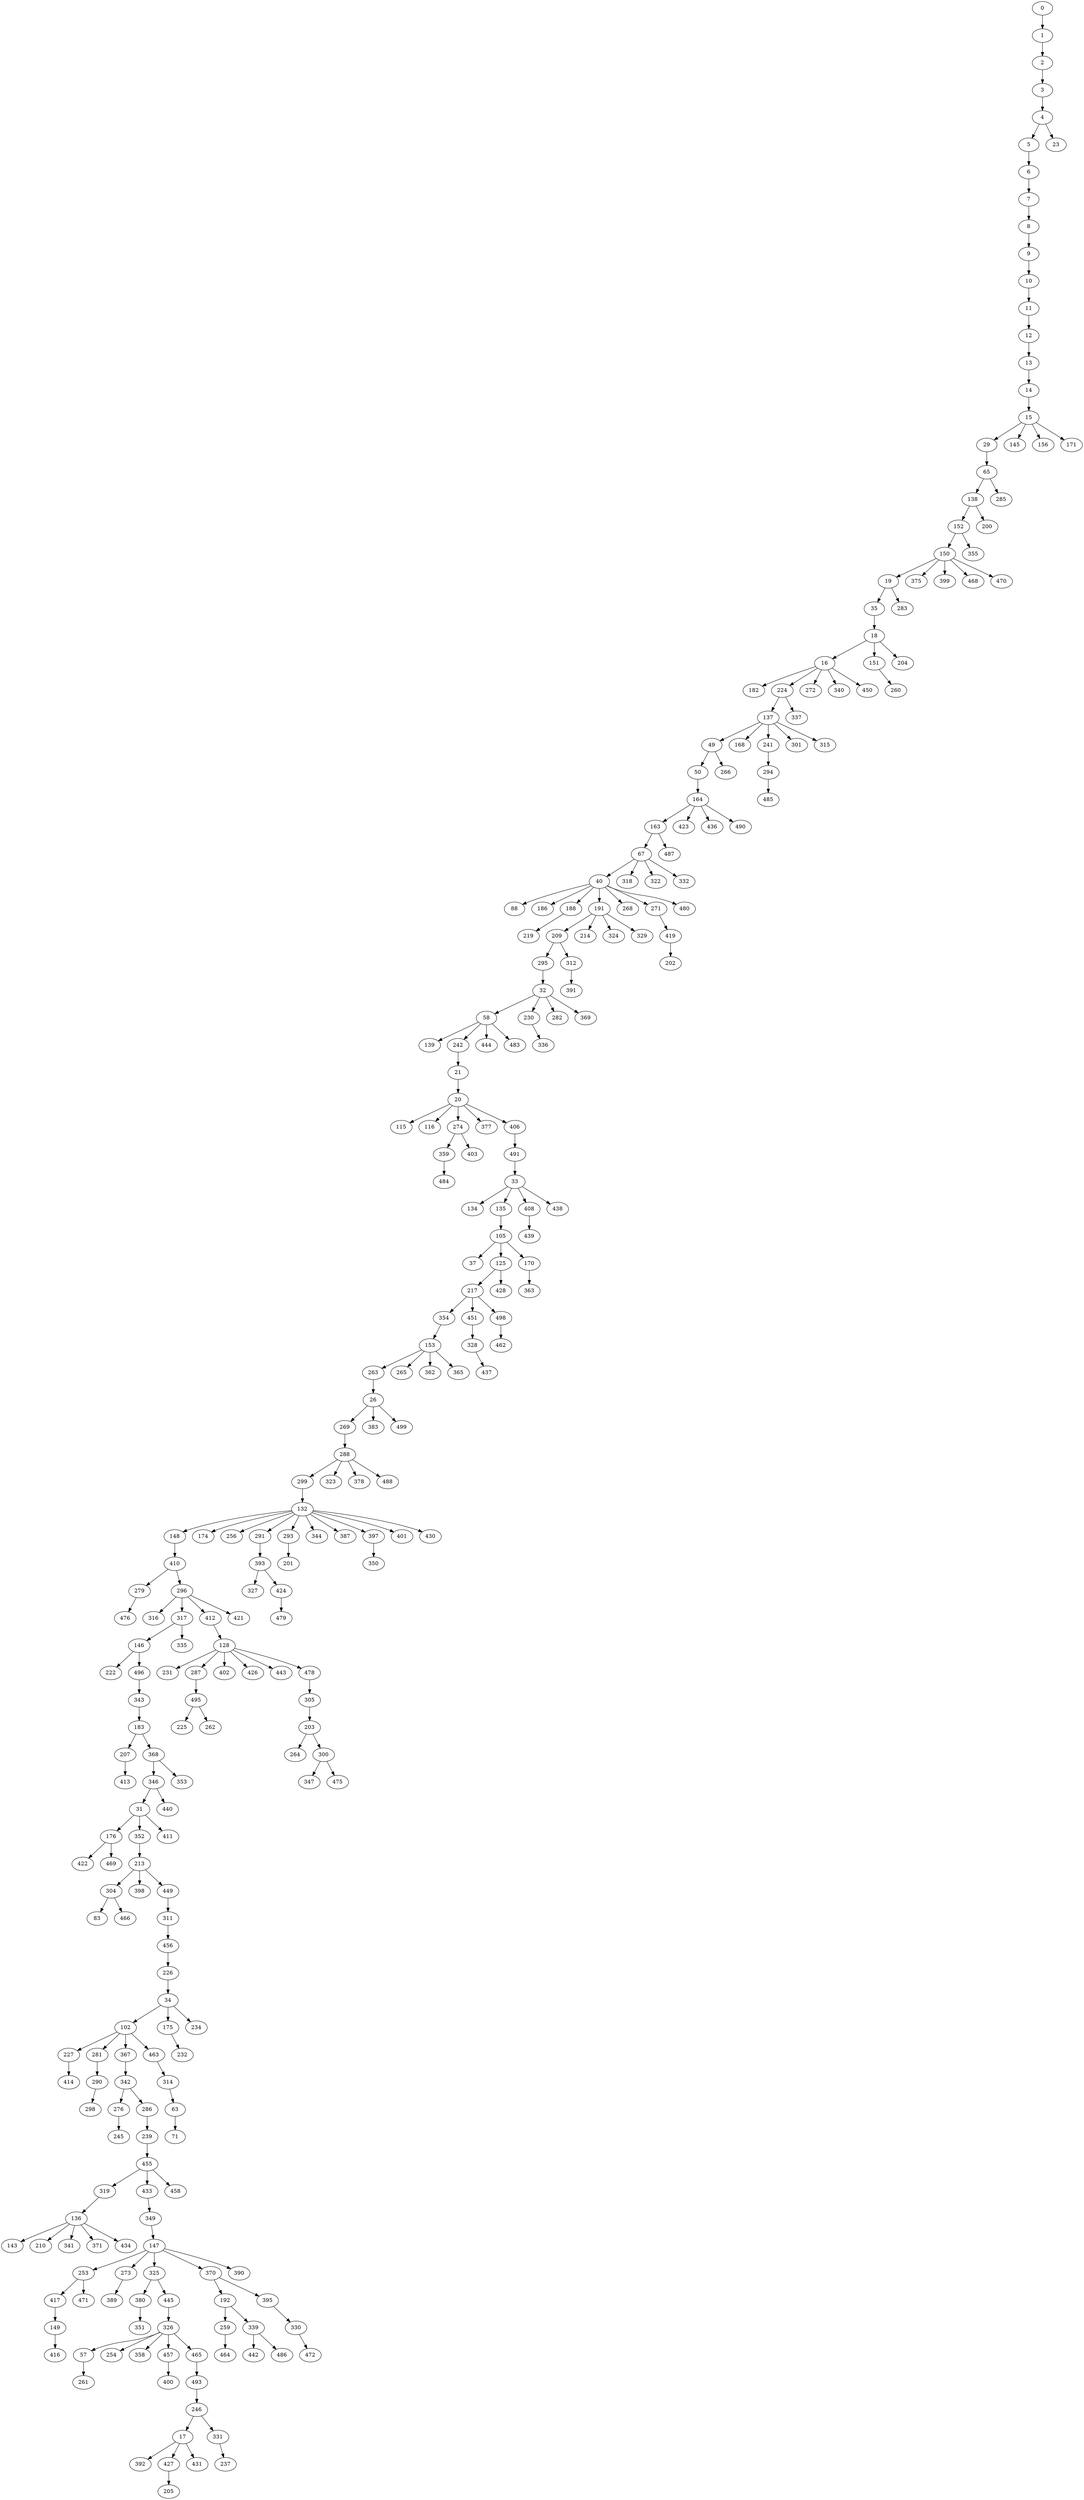 digraph {
	0 [label=0]
	1 [label=1]
	2 [label=2]
	3 [label=3]
	4 [label=4]
	5 [label=5]
	6 [label=6]
	7 [label=7]
	8 [label=8]
	9 [label=9]
	10 [label=10]
	11 [label=11]
	12 [label=12]
	13 [label=13]
	14 [label=14]
	15 [label=15]
	29 [label=29]
	65 [label=65]
	138 [label=138]
	152 [label=152]
	150 [label=150]
	19 [label=19]
	35 [label=35]
	18 [label=18]
	16 [label=16]
	182 [label=182]
	224 [label=224]
	137 [label=137]
	49 [label=49]
	50 [label=50]
	164 [label=164]
	163 [label=163]
	67 [label=67]
	40 [label=40]
	88 [label=88]
	186 [label=186]
	188 [label=188]
	219 [label=219]
	191 [label=191]
	209 [label=209]
	295 [label=295]
	32 [label=32]
	58 [label=58]
	139 [label=139]
	242 [label=242]
	21 [label=21]
	20 [label=20]
	115 [label=115]
	116 [label=116]
	274 [label=274]
	359 [label=359]
	484 [label=484]
	403 [label=403]
	377 [label=377]
	406 [label=406]
	491 [label=491]
	33 [label=33]
	134 [label=134]
	135 [label=135]
	105 [label=105]
	37 [label=37]
	125 [label=125]
	217 [label=217]
	354 [label=354]
	153 [label=153]
	263 [label=263]
	26 [label=26]
	269 [label=269]
	288 [label=288]
	299 [label=299]
	132 [label=132]
	148 [label=148]
	410 [label=410]
	279 [label=279]
	476 [label=476]
	296 [label=296]
	316 [label=316]
	317 [label=317]
	146 [label=146]
	222 [label=222]
	496 [label=496]
	343 [label=343]
	183 [label=183]
	207 [label=207]
	413 [label=413]
	368 [label=368]
	346 [label=346]
	31 [label=31]
	176 [label=176]
	422 [label=422]
	469 [label=469]
	352 [label=352]
	213 [label=213]
	304 [label=304]
	83 [label=83]
	466 [label=466]
	398 [label=398]
	449 [label=449]
	311 [label=311]
	456 [label=456]
	226 [label=226]
	34 [label=34]
	102 [label=102]
	227 [label=227]
	414 [label=414]
	281 [label=281]
	290 [label=290]
	298 [label=298]
	367 [label=367]
	342 [label=342]
	276 [label=276]
	245 [label=245]
	286 [label=286]
	239 [label=239]
	455 [label=455]
	319 [label=319]
	136 [label=136]
	143 [label=143]
	210 [label=210]
	341 [label=341]
	371 [label=371]
	434 [label=434]
	433 [label=433]
	349 [label=349]
	147 [label=147]
	253 [label=253]
	417 [label=417]
	149 [label=149]
	416 [label=416]
	471 [label=471]
	273 [label=273]
	389 [label=389]
	325 [label=325]
	380 [label=380]
	351 [label=351]
	445 [label=445]
	326 [label=326]
	57 [label=57]
	261 [label=261]
	254 [label=254]
	358 [label=358]
	457 [label=457]
	400 [label=400]
	465 [label=465]
	493 [label=493]
	246 [label=246]
	17 [label=17]
	392 [label=392]
	427 [label=427]
	205 [label=205]
	431 [label=431]
	331 [label=331]
	237 [label=237]
	370 [label=370]
	192 [label=192]
	259 [label=259]
	464 [label=464]
	339 [label=339]
	442 [label=442]
	486 [label=486]
	395 [label=395]
	330 [label=330]
	472 [label=472]
	390 [label=390]
	458 [label=458]
	463 [label=463]
	314 [label=314]
	63 [label=63]
	71 [label=71]
	175 [label=175]
	232 [label=232]
	234 [label=234]
	411 [label=411]
	440 [label=440]
	353 [label=353]
	335 [label=335]
	412 [label=412]
	128 [label=128]
	231 [label=231]
	287 [label=287]
	495 [label=495]
	225 [label=225]
	262 [label=262]
	402 [label=402]
	426 [label=426]
	443 [label=443]
	478 [label=478]
	305 [label=305]
	203 [label=203]
	264 [label=264]
	300 [label=300]
	347 [label=347]
	475 [label=475]
	421 [label=421]
	174 [label=174]
	256 [label=256]
	291 [label=291]
	393 [label=393]
	327 [label=327]
	424 [label=424]
	479 [label=479]
	293 [label=293]
	201 [label=201]
	344 [label=344]
	387 [label=387]
	397 [label=397]
	350 [label=350]
	401 [label=401]
	430 [label=430]
	323 [label=323]
	378 [label=378]
	488 [label=488]
	383 [label=383]
	499 [label=499]
	265 [label=265]
	362 [label=362]
	365 [label=365]
	451 [label=451]
	328 [label=328]
	437 [label=437]
	498 [label=498]
	462 [label=462]
	428 [label=428]
	170 [label=170]
	363 [label=363]
	408 [label=408]
	439 [label=439]
	438 [label=438]
	444 [label=444]
	483 [label=483]
	230 [label=230]
	336 [label=336]
	282 [label=282]
	369 [label=369]
	312 [label=312]
	391 [label=391]
	214 [label=214]
	324 [label=324]
	329 [label=329]
	268 [label=268]
	271 [label=271]
	419 [label=419]
	202 [label=202]
	480 [label=480]
	318 [label=318]
	322 [label=322]
	332 [label=332]
	487 [label=487]
	423 [label=423]
	436 [label=436]
	490 [label=490]
	266 [label=266]
	168 [label=168]
	241 [label=241]
	294 [label=294]
	485 [label=485]
	301 [label=301]
	315 [label=315]
	337 [label=337]
	272 [label=272]
	340 [label=340]
	450 [label=450]
	151 [label=151]
	260 [label=260]
	204 [label=204]
	283 [label=283]
	375 [label=375]
	399 [label=399]
	468 [label=468]
	470 [label=470]
	355 [label=355]
	200 [label=200]
	285 [label=285]
	145 [label=145]
	156 [label=156]
	171 [label=171]
	23 [label=23]
	0 -> 1
	1 -> 2
	2 -> 3
	3 -> 4
	4 -> 5
	5 -> 6
	6 -> 7
	7 -> 8
	8 -> 9
	9 -> 10
	10 -> 11
	11 -> 12
	12 -> 13
	13 -> 14
	14 -> 15
	15 -> 29
	29 -> 65
	65 -> 138
	138 -> 152
	152 -> 150
	150 -> 19
	19 -> 35
	35 -> 18
	18 -> 16
	16 -> 182
	16 -> 224
	224 -> 137
	137 -> 49
	49 -> 50
	50 -> 164
	164 -> 163
	163 -> 67
	67 -> 40
	40 -> 88
	40 -> 186
	40 -> 188
	188 -> 219
	40 -> 191
	191 -> 209
	209 -> 295
	295 -> 32
	32 -> 58
	58 -> 139
	58 -> 242
	242 -> 21
	21 -> 20
	20 -> 115
	20 -> 116
	20 -> 274
	274 -> 359
	359 -> 484
	274 -> 403
	20 -> 377
	20 -> 406
	406 -> 491
	491 -> 33
	33 -> 134
	33 -> 135
	135 -> 105
	105 -> 37
	105 -> 125
	125 -> 217
	217 -> 354
	354 -> 153
	153 -> 263
	263 -> 26
	26 -> 269
	269 -> 288
	288 -> 299
	299 -> 132
	132 -> 148
	148 -> 410
	410 -> 279
	279 -> 476
	410 -> 296
	296 -> 316
	296 -> 317
	317 -> 146
	146 -> 222
	146 -> 496
	496 -> 343
	343 -> 183
	183 -> 207
	207 -> 413
	183 -> 368
	368 -> 346
	346 -> 31
	31 -> 176
	176 -> 422
	176 -> 469
	31 -> 352
	352 -> 213
	213 -> 304
	304 -> 83
	304 -> 466
	213 -> 398
	213 -> 449
	449 -> 311
	311 -> 456
	456 -> 226
	226 -> 34
	34 -> 102
	102 -> 227
	227 -> 414
	102 -> 281
	281 -> 290
	290 -> 298
	102 -> 367
	367 -> 342
	342 -> 276
	276 -> 245
	342 -> 286
	286 -> 239
	239 -> 455
	455 -> 319
	319 -> 136
	136 -> 143
	136 -> 210
	136 -> 341
	136 -> 371
	136 -> 434
	455 -> 433
	433 -> 349
	349 -> 147
	147 -> 253
	253 -> 417
	417 -> 149
	149 -> 416
	253 -> 471
	147 -> 273
	273 -> 389
	147 -> 325
	325 -> 380
	380 -> 351
	325 -> 445
	445 -> 326
	326 -> 57
	57 -> 261
	326 -> 254
	326 -> 358
	326 -> 457
	457 -> 400
	326 -> 465
	465 -> 493
	493 -> 246
	246 -> 17
	17 -> 392
	17 -> 427
	427 -> 205
	17 -> 431
	246 -> 331
	331 -> 237
	147 -> 370
	370 -> 192
	192 -> 259
	259 -> 464
	192 -> 339
	339 -> 442
	339 -> 486
	370 -> 395
	395 -> 330
	330 -> 472
	147 -> 390
	455 -> 458
	102 -> 463
	463 -> 314
	314 -> 63
	63 -> 71
	34 -> 175
	175 -> 232
	34 -> 234
	31 -> 411
	346 -> 440
	368 -> 353
	317 -> 335
	296 -> 412
	412 -> 128
	128 -> 231
	128 -> 287
	287 -> 495
	495 -> 225
	495 -> 262
	128 -> 402
	128 -> 426
	128 -> 443
	128 -> 478
	478 -> 305
	305 -> 203
	203 -> 264
	203 -> 300
	300 -> 347
	300 -> 475
	296 -> 421
	132 -> 174
	132 -> 256
	132 -> 291
	291 -> 393
	393 -> 327
	393 -> 424
	424 -> 479
	132 -> 293
	293 -> 201
	132 -> 344
	132 -> 387
	132 -> 397
	397 -> 350
	132 -> 401
	132 -> 430
	288 -> 323
	288 -> 378
	288 -> 488
	26 -> 383
	26 -> 499
	153 -> 265
	153 -> 362
	153 -> 365
	217 -> 451
	451 -> 328
	328 -> 437
	217 -> 498
	498 -> 462
	125 -> 428
	105 -> 170
	170 -> 363
	33 -> 408
	408 -> 439
	33 -> 438
	58 -> 444
	58 -> 483
	32 -> 230
	230 -> 336
	32 -> 282
	32 -> 369
	209 -> 312
	312 -> 391
	191 -> 214
	191 -> 324
	191 -> 329
	40 -> 268
	40 -> 271
	271 -> 419
	419 -> 202
	40 -> 480
	67 -> 318
	67 -> 322
	67 -> 332
	163 -> 487
	164 -> 423
	164 -> 436
	164 -> 490
	49 -> 266
	137 -> 168
	137 -> 241
	241 -> 294
	294 -> 485
	137 -> 301
	137 -> 315
	224 -> 337
	16 -> 272
	16 -> 340
	16 -> 450
	18 -> 151
	151 -> 260
	18 -> 204
	19 -> 283
	150 -> 375
	150 -> 399
	150 -> 468
	150 -> 470
	152 -> 355
	138 -> 200
	65 -> 285
	15 -> 145
	15 -> 156
	15 -> 171
	4 -> 23
}
